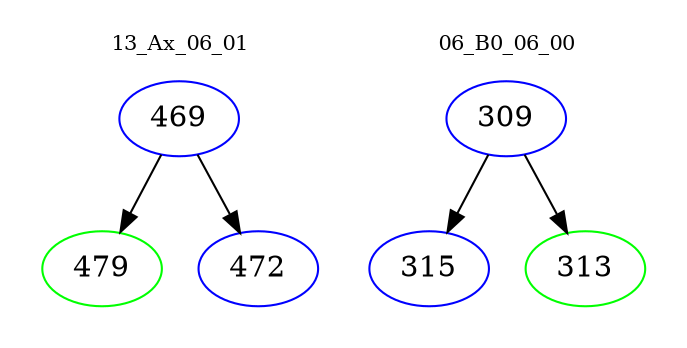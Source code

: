 digraph{
subgraph cluster_0 {
color = white
label = "13_Ax_06_01";
fontsize=10;
T0_469 [label="469", color="blue"]
T0_469 -> T0_479 [color="black"]
T0_479 [label="479", color="green"]
T0_469 -> T0_472 [color="black"]
T0_472 [label="472", color="blue"]
}
subgraph cluster_1 {
color = white
label = "06_B0_06_00";
fontsize=10;
T1_309 [label="309", color="blue"]
T1_309 -> T1_315 [color="black"]
T1_315 [label="315", color="blue"]
T1_309 -> T1_313 [color="black"]
T1_313 [label="313", color="green"]
}
}

